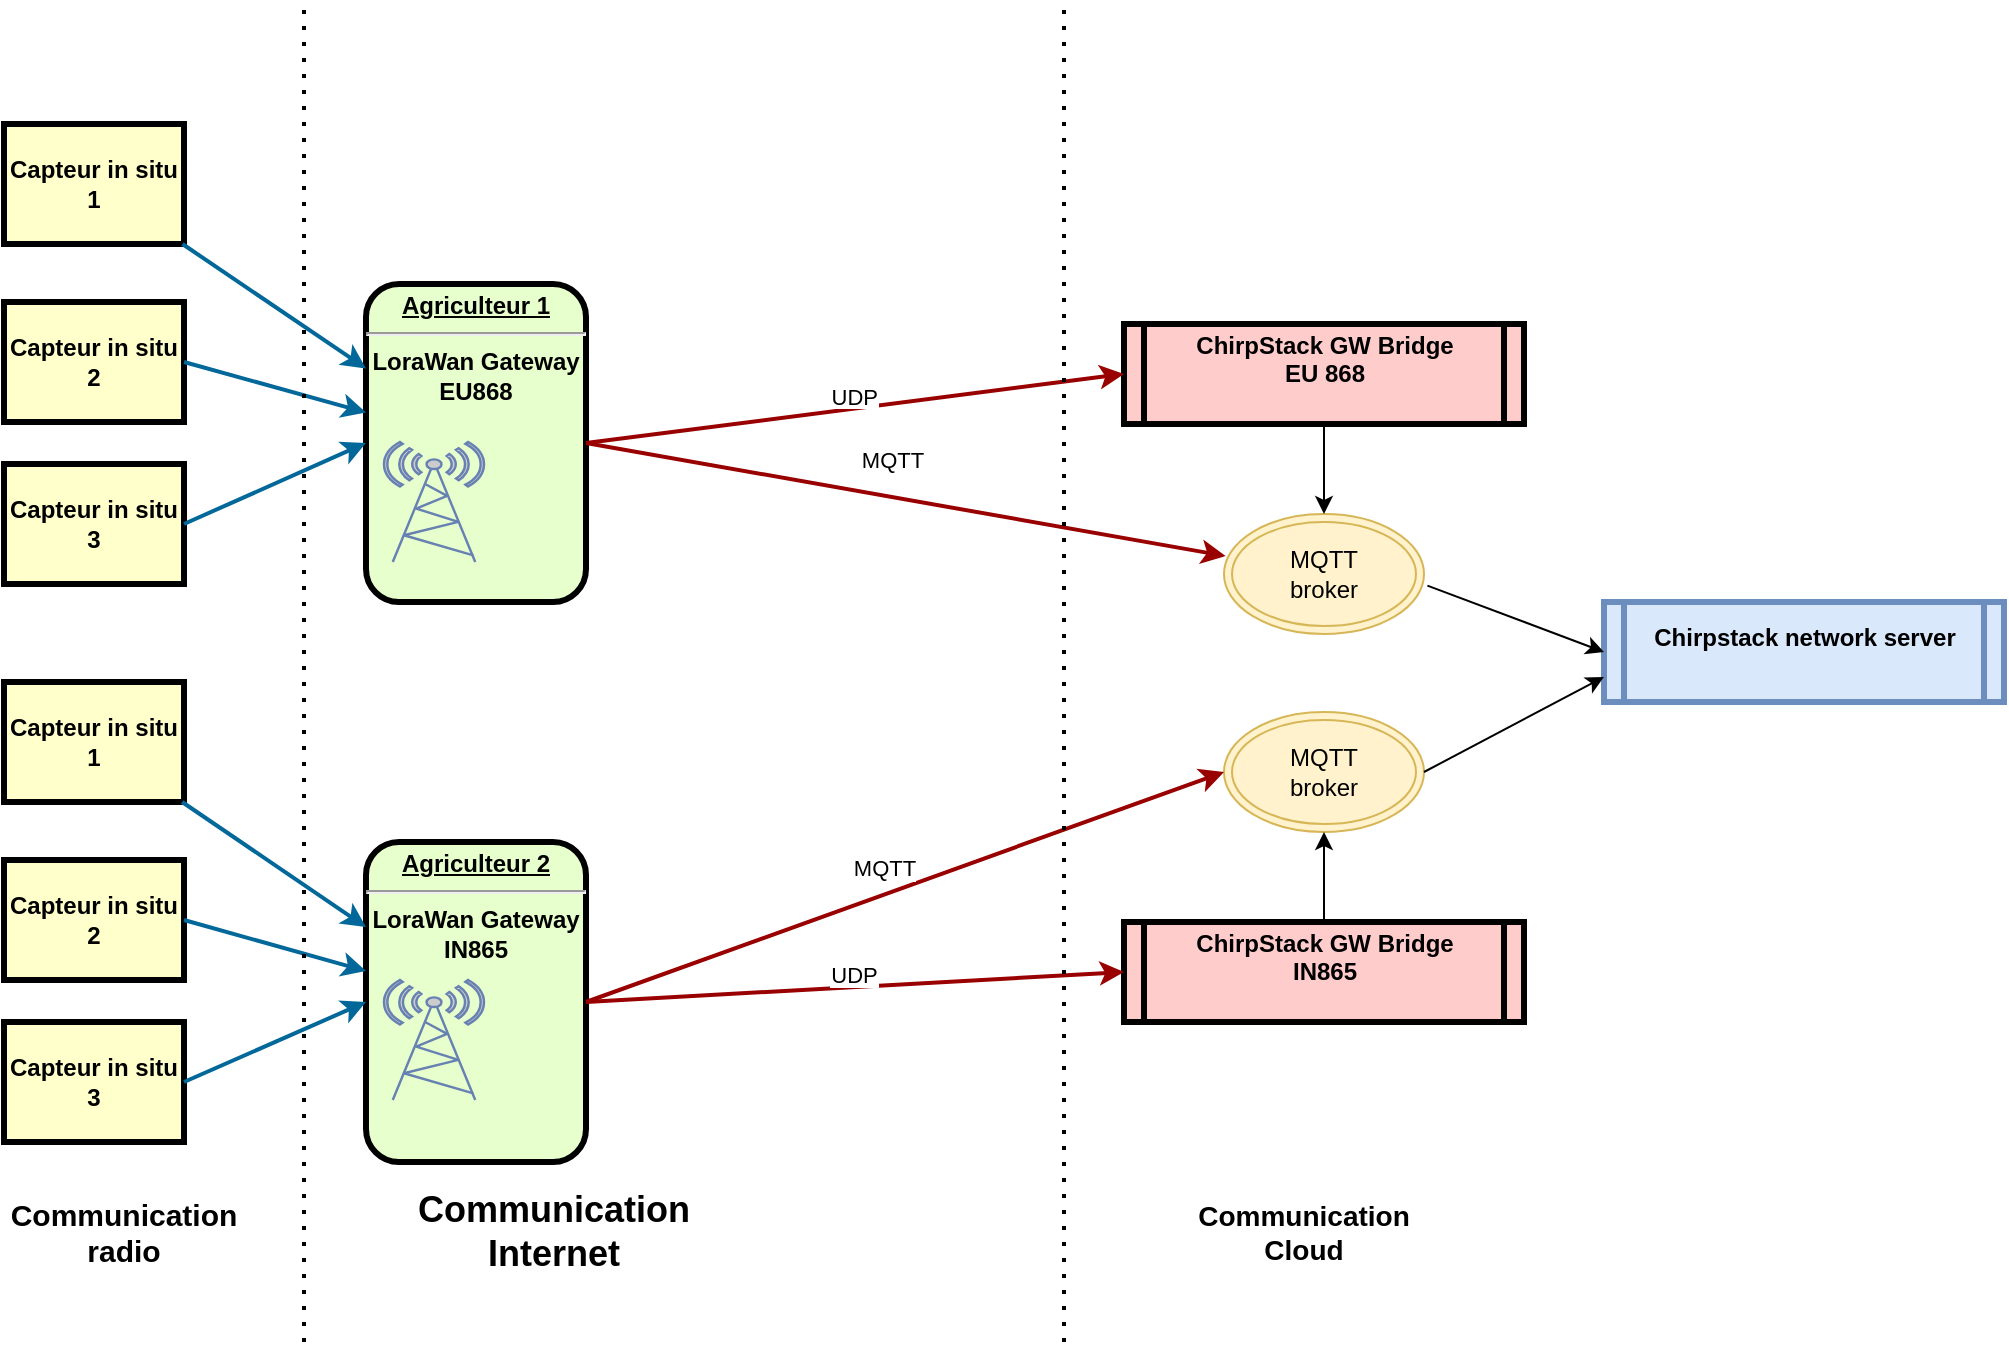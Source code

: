 <mxfile version="24.0.1" type="device">
  <diagram name="Page-1" id="c7558073-3199-34d8-9f00-42111426c3f3">
    <mxGraphModel dx="1687" dy="931" grid="1" gridSize="10" guides="1" tooltips="1" connect="1" arrows="1" fold="1" page="1" pageScale="1" pageWidth="826" pageHeight="1169" background="none" math="0" shadow="0">
      <root>
        <mxCell id="0" />
        <mxCell id="1" parent="0" />
        <mxCell id="2" value="&lt;p style=&quot;margin: 0px; margin-top: 4px; text-align: center; text-decoration: underline;&quot;&gt;&lt;strong&gt;Agriculteur 1&lt;br&gt;&lt;/strong&gt;&lt;/p&gt;&lt;hr&gt;&lt;div&gt;LoraWan Gateway&lt;/div&gt;&lt;div&gt;EU868&lt;br&gt;&lt;/div&gt;" style="verticalAlign=middle;align=center;overflow=fill;fontSize=12;fontFamily=Helvetica;html=1;rounded=1;fontStyle=1;strokeWidth=3;fillColor=#E6FFCC" parent="1" vertex="1">
          <mxGeometry x="221" y="331" width="110" height="159" as="geometry" />
        </mxCell>
        <mxCell id="4" value="Capteur in situ 1" style="whiteSpace=wrap;align=center;verticalAlign=middle;fontStyle=1;strokeWidth=3;fillColor=#FFFFCC" parent="1" vertex="1">
          <mxGeometry x="40" y="251" width="90" height="60" as="geometry" />
        </mxCell>
        <mxCell id="5" value="ChirpStack GW Bridge&#xa;EU 868&#xa;" style="shape=process;whiteSpace=wrap;align=center;verticalAlign=middle;size=0.048;fontStyle=1;strokeWidth=3;fillColor=#FFCCCC" parent="1" vertex="1">
          <mxGeometry x="600" y="351" width="200" height="50" as="geometry" />
        </mxCell>
        <mxCell id="37" value="" style="edgeStyle=none;noEdgeStyle=1;strokeColor=#026799;strokeWidth=2" parent="1" source="4" target="2" edge="1">
          <mxGeometry width="100" height="100" relative="1" as="geometry">
            <mxPoint x="280" y="190" as="sourcePoint" />
            <mxPoint x="380" y="90" as="targetPoint" />
          </mxGeometry>
        </mxCell>
        <mxCell id="vn03d7-LU0J96A6AL0O_-97" value="Capteur in situ 2" style="whiteSpace=wrap;align=center;verticalAlign=middle;fontStyle=1;strokeWidth=3;fillColor=#FFFFCC" vertex="1" parent="1">
          <mxGeometry x="40" y="340" width="90" height="60" as="geometry" />
        </mxCell>
        <mxCell id="vn03d7-LU0J96A6AL0O_-98" value="Capteur in situ 3" style="whiteSpace=wrap;align=center;verticalAlign=middle;fontStyle=1;strokeWidth=3;fillColor=#FFFFCC" vertex="1" parent="1">
          <mxGeometry x="40" y="421" width="90" height="60" as="geometry" />
        </mxCell>
        <mxCell id="vn03d7-LU0J96A6AL0O_-99" value="" style="edgeStyle=none;noEdgeStyle=1;strokeColor=#026799;strokeWidth=2;exitX=1;exitY=0.5;exitDx=0;exitDy=0;" edge="1" parent="1" source="vn03d7-LU0J96A6AL0O_-97" target="2">
          <mxGeometry width="100" height="100" relative="1" as="geometry">
            <mxPoint x="140" y="307" as="sourcePoint" />
            <mxPoint x="240" y="350" as="targetPoint" />
          </mxGeometry>
        </mxCell>
        <mxCell id="vn03d7-LU0J96A6AL0O_-100" value="" style="edgeStyle=none;noEdgeStyle=1;strokeColor=#026799;strokeWidth=2;exitX=1;exitY=0.5;exitDx=0;exitDy=0;entryX=0;entryY=0.5;entryDx=0;entryDy=0;" edge="1" parent="1" source="vn03d7-LU0J96A6AL0O_-98" target="2">
          <mxGeometry width="100" height="100" relative="1" as="geometry">
            <mxPoint x="145" y="441" as="sourcePoint" />
            <mxPoint x="261" y="481" as="targetPoint" />
          </mxGeometry>
        </mxCell>
        <mxCell id="vn03d7-LU0J96A6AL0O_-102" value="&lt;p style=&quot;margin: 0px; margin-top: 4px; text-align: center; text-decoration: underline;&quot;&gt;&lt;strong&gt;Agriculteur 2&lt;br&gt;&lt;/strong&gt;&lt;/p&gt;&lt;hr&gt;&lt;div&gt;LoraWan Gateway&lt;/div&gt;&lt;div&gt;IN865&lt;br&gt;&lt;/div&gt;" style="verticalAlign=middle;align=center;overflow=fill;fontSize=12;fontFamily=Helvetica;html=1;rounded=1;fontStyle=1;strokeWidth=3;fillColor=#E6FFCC" vertex="1" parent="1">
          <mxGeometry x="221" y="610" width="110" height="160" as="geometry" />
        </mxCell>
        <mxCell id="vn03d7-LU0J96A6AL0O_-103" value="Capteur in situ 1" style="whiteSpace=wrap;align=center;verticalAlign=middle;fontStyle=1;strokeWidth=3;fillColor=#FFFFCC" vertex="1" parent="1">
          <mxGeometry x="40" y="530" width="90" height="60" as="geometry" />
        </mxCell>
        <mxCell id="vn03d7-LU0J96A6AL0O_-104" value="" style="edgeStyle=none;noEdgeStyle=1;strokeColor=#026799;strokeWidth=2" edge="1" parent="1" source="vn03d7-LU0J96A6AL0O_-103" target="vn03d7-LU0J96A6AL0O_-102">
          <mxGeometry width="100" height="100" relative="1" as="geometry">
            <mxPoint x="280" y="469" as="sourcePoint" />
            <mxPoint x="380" y="369" as="targetPoint" />
          </mxGeometry>
        </mxCell>
        <mxCell id="vn03d7-LU0J96A6AL0O_-105" value="Capteur in situ 2" style="whiteSpace=wrap;align=center;verticalAlign=middle;fontStyle=1;strokeWidth=3;fillColor=#FFFFCC" vertex="1" parent="1">
          <mxGeometry x="40" y="619" width="90" height="60" as="geometry" />
        </mxCell>
        <mxCell id="vn03d7-LU0J96A6AL0O_-106" value="Capteur in situ 3" style="whiteSpace=wrap;align=center;verticalAlign=middle;fontStyle=1;strokeWidth=3;fillColor=#FFFFCC" vertex="1" parent="1">
          <mxGeometry x="40" y="700" width="90" height="60" as="geometry" />
        </mxCell>
        <mxCell id="vn03d7-LU0J96A6AL0O_-107" value="" style="edgeStyle=none;noEdgeStyle=1;strokeColor=#026799;strokeWidth=2;exitX=1;exitY=0.5;exitDx=0;exitDy=0;" edge="1" parent="1" source="vn03d7-LU0J96A6AL0O_-105" target="vn03d7-LU0J96A6AL0O_-102">
          <mxGeometry width="100" height="100" relative="1" as="geometry">
            <mxPoint x="140" y="586" as="sourcePoint" />
            <mxPoint x="240" y="629" as="targetPoint" />
          </mxGeometry>
        </mxCell>
        <mxCell id="vn03d7-LU0J96A6AL0O_-108" value="" style="edgeStyle=none;noEdgeStyle=1;strokeColor=#026799;strokeWidth=2;exitX=1;exitY=0.5;exitDx=0;exitDy=0;entryX=0;entryY=0.5;entryDx=0;entryDy=0;" edge="1" parent="1" source="vn03d7-LU0J96A6AL0O_-106" target="vn03d7-LU0J96A6AL0O_-102">
          <mxGeometry width="100" height="100" relative="1" as="geometry">
            <mxPoint x="145" y="720" as="sourcePoint" />
            <mxPoint x="261" y="760" as="targetPoint" />
          </mxGeometry>
        </mxCell>
        <mxCell id="vn03d7-LU0J96A6AL0O_-110" value="ChirpStack GW Bridge&#xa;IN865&#xa;" style="shape=process;whiteSpace=wrap;align=center;verticalAlign=middle;size=0.048;fontStyle=1;strokeWidth=3;fillColor=#FFCCCC" vertex="1" parent="1">
          <mxGeometry x="600" y="650" width="200" height="50" as="geometry" />
        </mxCell>
        <mxCell id="vn03d7-LU0J96A6AL0O_-128" value="&lt;div&gt;MQTT &lt;br&gt;&lt;/div&gt;&lt;div&gt;broker&lt;br&gt;&lt;/div&gt;" style="ellipse;shape=doubleEllipse;whiteSpace=wrap;html=1;fillColor=#fff2cc;strokeColor=#d6b656;" vertex="1" parent="1">
          <mxGeometry x="650" y="446" width="100" height="60" as="geometry" />
        </mxCell>
        <mxCell id="vn03d7-LU0J96A6AL0O_-129" value="&lt;div&gt;MQTT &lt;br&gt;&lt;/div&gt;&lt;div&gt;broker&lt;br&gt;&lt;/div&gt;" style="ellipse;shape=doubleEllipse;whiteSpace=wrap;html=1;fillColor=#fff2cc;strokeColor=#d6b656;" vertex="1" parent="1">
          <mxGeometry x="650" y="545" width="100" height="60" as="geometry" />
        </mxCell>
        <mxCell id="vn03d7-LU0J96A6AL0O_-130" value="Chirpstack network server&#xa;" style="shape=process;whiteSpace=wrap;align=center;verticalAlign=middle;size=0.048;fontStyle=1;strokeWidth=3;fillColor=#dae8fc;strokeColor=#6c8ebf;" vertex="1" parent="1">
          <mxGeometry x="840" y="490" width="200" height="50" as="geometry" />
        </mxCell>
        <mxCell id="vn03d7-LU0J96A6AL0O_-132" value="UDP&#xa;" style="edgeStyle=none;noEdgeStyle=1;strokeColor=#990000;strokeWidth=2;exitX=1;exitY=0.5;exitDx=0;exitDy=0;entryX=0;entryY=0.5;entryDx=0;entryDy=0;" edge="1" parent="1" source="2" target="5">
          <mxGeometry width="100" height="100" relative="1" as="geometry">
            <mxPoint x="337" y="380" as="sourcePoint" />
            <mxPoint x="428" y="384" as="targetPoint" />
          </mxGeometry>
        </mxCell>
        <mxCell id="vn03d7-LU0J96A6AL0O_-133" value="UDP&#xa;" style="edgeStyle=none;noEdgeStyle=1;strokeColor=#990000;strokeWidth=2;exitX=1;exitY=0.5;exitDx=0;exitDy=0;entryX=0;entryY=0.5;entryDx=0;entryDy=0;" edge="1" parent="1" source="vn03d7-LU0J96A6AL0O_-102" target="vn03d7-LU0J96A6AL0O_-110">
          <mxGeometry width="100" height="100" relative="1" as="geometry">
            <mxPoint x="360" y="619" as="sourcePoint" />
            <mxPoint x="629" y="619" as="targetPoint" />
          </mxGeometry>
        </mxCell>
        <mxCell id="vn03d7-LU0J96A6AL0O_-134" value="" style="endArrow=classic;html=1;rounded=0;exitX=1;exitY=0.5;exitDx=0;exitDy=0;entryX=0;entryY=0.5;entryDx=0;entryDy=0;strokeColor=#990000;strokeWidth=2;" edge="1" parent="1" source="vn03d7-LU0J96A6AL0O_-102" target="vn03d7-LU0J96A6AL0O_-129">
          <mxGeometry width="50" height="50" relative="1" as="geometry">
            <mxPoint x="370" y="530" as="sourcePoint" />
            <mxPoint x="420" y="480" as="targetPoint" />
          </mxGeometry>
        </mxCell>
        <mxCell id="vn03d7-LU0J96A6AL0O_-148" value="MQTT" style="edgeLabel;html=1;align=center;verticalAlign=middle;resizable=0;points=[];" vertex="1" connectable="0" parent="vn03d7-LU0J96A6AL0O_-134">
          <mxGeometry x="0.019" y="2" relative="1" as="geometry">
            <mxPoint x="-13" y="-7" as="offset" />
          </mxGeometry>
        </mxCell>
        <mxCell id="vn03d7-LU0J96A6AL0O_-135" value="" style="endArrow=classic;html=1;rounded=0;exitX=1;exitY=0.5;exitDx=0;exitDy=0;entryX=0.008;entryY=0.35;entryDx=0;entryDy=0;entryPerimeter=0;strokeWidth=2;strokeColor=#990000;" edge="1" parent="1" source="2" target="vn03d7-LU0J96A6AL0O_-128">
          <mxGeometry width="50" height="50" relative="1" as="geometry">
            <mxPoint x="370" y="530" as="sourcePoint" />
            <mxPoint x="420" y="480" as="targetPoint" />
          </mxGeometry>
        </mxCell>
        <mxCell id="vn03d7-LU0J96A6AL0O_-147" value="MQTT" style="edgeLabel;html=1;align=center;verticalAlign=middle;resizable=0;points=[];" vertex="1" connectable="0" parent="vn03d7-LU0J96A6AL0O_-135">
          <mxGeometry x="-0.051" y="4" relative="1" as="geometry">
            <mxPoint y="-15" as="offset" />
          </mxGeometry>
        </mxCell>
        <mxCell id="vn03d7-LU0J96A6AL0O_-138" value="" style="endArrow=classic;html=1;rounded=0;exitX=0.5;exitY=0;exitDx=0;exitDy=0;entryX=0.5;entryY=1;entryDx=0;entryDy=0;" edge="1" parent="1" source="vn03d7-LU0J96A6AL0O_-110" target="vn03d7-LU0J96A6AL0O_-129">
          <mxGeometry width="50" height="50" relative="1" as="geometry">
            <mxPoint x="720" y="640" as="sourcePoint" />
            <mxPoint x="770" y="585" as="targetPoint" />
          </mxGeometry>
        </mxCell>
        <mxCell id="vn03d7-LU0J96A6AL0O_-139" value="" style="endArrow=classic;html=1;rounded=0;exitX=0.5;exitY=1;exitDx=0;exitDy=0;entryX=0.5;entryY=0;entryDx=0;entryDy=0;" edge="1" parent="1" source="5" target="vn03d7-LU0J96A6AL0O_-128">
          <mxGeometry width="50" height="50" relative="1" as="geometry">
            <mxPoint x="720" y="660" as="sourcePoint" />
            <mxPoint x="700" y="610" as="targetPoint" />
          </mxGeometry>
        </mxCell>
        <mxCell id="vn03d7-LU0J96A6AL0O_-140" value="" style="endArrow=classic;html=1;rounded=0;exitX=1;exitY=0.5;exitDx=0;exitDy=0;entryX=0;entryY=0.75;entryDx=0;entryDy=0;" edge="1" parent="1" source="vn03d7-LU0J96A6AL0O_-129" target="vn03d7-LU0J96A6AL0O_-130">
          <mxGeometry width="50" height="50" relative="1" as="geometry">
            <mxPoint x="820" y="630" as="sourcePoint" />
            <mxPoint x="870" y="580" as="targetPoint" />
          </mxGeometry>
        </mxCell>
        <mxCell id="vn03d7-LU0J96A6AL0O_-141" value="" style="endArrow=classic;html=1;rounded=0;exitX=1.017;exitY=0.597;exitDx=0;exitDy=0;entryX=0;entryY=0.5;entryDx=0;entryDy=0;exitPerimeter=0;" edge="1" parent="1" source="vn03d7-LU0J96A6AL0O_-128" target="vn03d7-LU0J96A6AL0O_-130">
          <mxGeometry width="50" height="50" relative="1" as="geometry">
            <mxPoint x="760" y="585" as="sourcePoint" />
            <mxPoint x="850" y="538" as="targetPoint" />
          </mxGeometry>
        </mxCell>
        <mxCell id="vn03d7-LU0J96A6AL0O_-142" value="" style="endArrow=none;dashed=1;html=1;dashPattern=1 3;strokeWidth=2;rounded=0;" edge="1" parent="1">
          <mxGeometry width="50" height="50" relative="1" as="geometry">
            <mxPoint x="190" y="860" as="sourcePoint" />
            <mxPoint x="190" y="190" as="targetPoint" />
          </mxGeometry>
        </mxCell>
        <mxCell id="vn03d7-LU0J96A6AL0O_-143" value="" style="endArrow=none;dashed=1;html=1;dashPattern=1 3;strokeWidth=2;rounded=0;" edge="1" parent="1">
          <mxGeometry width="50" height="50" relative="1" as="geometry">
            <mxPoint x="570" y="860" as="sourcePoint" />
            <mxPoint x="570" y="190" as="targetPoint" />
          </mxGeometry>
        </mxCell>
        <mxCell id="vn03d7-LU0J96A6AL0O_-144" value="&lt;font size=&quot;1&quot;&gt;&lt;b style=&quot;font-size: 15px;&quot;&gt;Communication radio&lt;br&gt;&lt;/b&gt;&lt;/font&gt;" style="text;html=1;align=center;verticalAlign=middle;whiteSpace=wrap;rounded=0;" vertex="1" parent="1">
          <mxGeometry x="40" y="790" width="120" height="30" as="geometry" />
        </mxCell>
        <mxCell id="vn03d7-LU0J96A6AL0O_-145" value="&lt;b style=&quot;font-size: 18px;&quot;&gt;Communication Internet&lt;br&gt;&lt;/b&gt;" style="text;html=1;align=center;verticalAlign=middle;whiteSpace=wrap;rounded=0;" vertex="1" parent="1">
          <mxGeometry x="260" y="790" width="110" height="30" as="geometry" />
        </mxCell>
        <mxCell id="vn03d7-LU0J96A6AL0O_-146" value="&lt;font style=&quot;font-size: 14px;&quot;&gt;&lt;b&gt;Communication Cloud&lt;/b&gt;&lt;br&gt;&lt;/font&gt;" style="text;html=1;align=center;verticalAlign=middle;whiteSpace=wrap;rounded=0;" vertex="1" parent="1">
          <mxGeometry x="660" y="790" width="60" height="30" as="geometry" />
        </mxCell>
        <mxCell id="vn03d7-LU0J96A6AL0O_-150" value="" style="fontColor=#0066CC;verticalAlign=top;verticalLabelPosition=bottom;labelPosition=center;align=center;html=1;outlineConnect=0;fillColor=#CCCCCC;strokeColor=#6881B3;gradientColor=none;gradientDirection=north;strokeWidth=2;shape=mxgraph.networks.radio_tower;" vertex="1" parent="1">
          <mxGeometry x="230" y="410" width="50" height="60" as="geometry" />
        </mxCell>
        <mxCell id="vn03d7-LU0J96A6AL0O_-151" value="" style="fontColor=#0066CC;verticalAlign=top;verticalLabelPosition=bottom;labelPosition=center;align=center;html=1;outlineConnect=0;fillColor=#CCCCCC;strokeColor=#6881B3;gradientColor=none;gradientDirection=north;strokeWidth=2;shape=mxgraph.networks.radio_tower;" vertex="1" parent="1">
          <mxGeometry x="230" y="679" width="50" height="60" as="geometry" />
        </mxCell>
      </root>
    </mxGraphModel>
  </diagram>
</mxfile>

